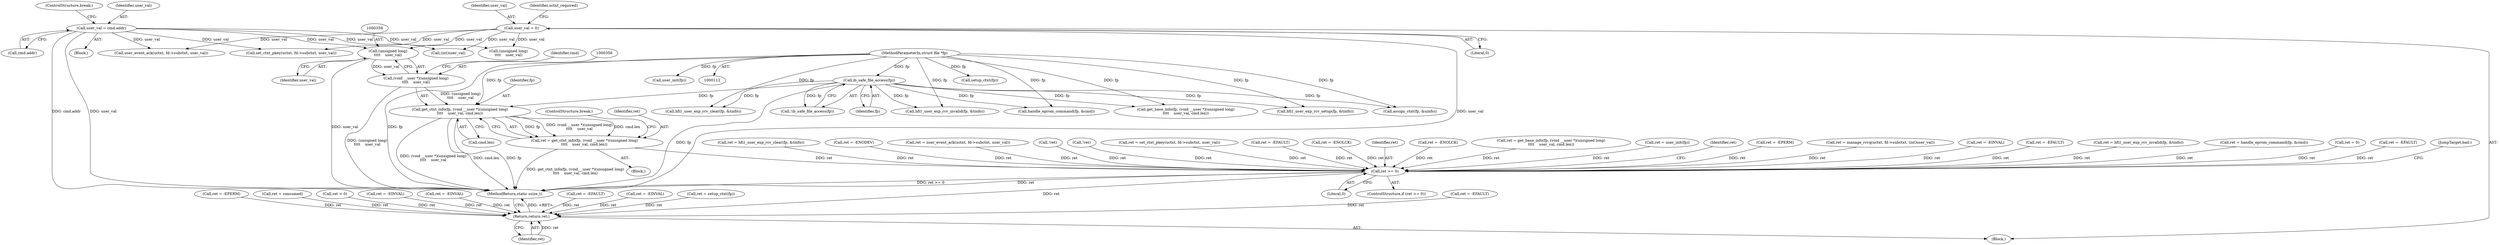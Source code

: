 digraph "0_linux_e6bd18f57aad1a2d1ef40e646d03ed0f2515c9e3_3@pointer" {
"1000353" [label="(Call,get_ctxt_info(fp, (void __user *)(unsigned long)\n\t\t\t\t    user_val, cmd.len))"];
"1000166" [label="(Call,ib_safe_file_access(fp))"];
"1000113" [label="(MethodParameterIn,struct file *fp)"];
"1000355" [label="(Call,(void __user *)(unsigned long)\n\t\t\t\t    user_val)"];
"1000357" [label="(Call,(unsigned long)\n\t\t\t\t    user_val)"];
"1000250" [label="(Call,user_val = cmd.addr)"];
"1000152" [label="(Call,user_val = 0)"];
"1000351" [label="(Call,ret = get_ctxt_info(fp, (void __user *)(unsigned long)\n\t\t\t\t    user_val, cmd.len))"];
"1000663" [label="(Call,ret >= 0)"];
"1000670" [label="(Return,return ret;)"];
"1000457" [label="(Call,hfi1_user_exp_rcv_clear(fp, &tinfo))"];
"1000154" [label="(Literal,0)"];
"1000371" [label="(Call,(unsigned long)\n\t\t\t\t    user_val)"];
"1000670" [label="(Return,return ret;)"];
"1000195" [label="(Call,ret = -EFAULT)"];
"1000671" [label="(Identifier,ret)"];
"1000609" [label="(Call,ret = -ENOLCK)"];
"1000316" [label="(Call,ret = -EPERM)"];
"1000351" [label="(Call,ret = get_ctxt_info(fp, (void __user *)(unsigned long)\n\t\t\t\t    user_val, cmd.len))"];
"1000429" [label="(Call,hfi1_user_exp_rcv_invalid(fp, &tinfo))"];
"1000340" [label="(Call,setup_ctxt(fp))"];
"1000208" [label="(Block,)"];
"1000664" [label="(Identifier,ret)"];
"1000117" [label="(Block,)"];
"1000577" [label="(Call,ret = -ENOLCK)"];
"1000365" [label="(Call,ret = get_base_info(fp, (void __user *)(unsigned long)\n\t\t\t\t    user_val, cmd.len))"];
"1000666" [label="(Call,ret = consumed)"];
"1000361" [label="(Identifier,cmd)"];
"1000325" [label="(Block,)"];
"1000657" [label="(Call,handle_eprom_command(fp, &cmd))"];
"1000345" [label="(Call,ret = user_init(fp))"];
"1000367" [label="(Call,get_base_info(fp, (void __user *)(unsigned long)\n\t\t\t\t    user_val, cmd.len))"];
"1000395" [label="(Call,hfi1_user_exp_rcv_setup(fp, &tinfo))"];
"1000667" [label="(Identifier,ret)"];
"1000113" [label="(MethodParameterIn,struct file *fp)"];
"1000520" [label="(Call,ret = -EPERM)"];
"1000483" [label="(Call,ret = manage_rcvq(uctxt, fd->subctxt, (int)user_val))"];
"1000360" [label="(Call,cmd.len)"];
"1000166" [label="(Call,ib_safe_file_access(fp))"];
"1000543" [label="(Call,ret = -EINVAL)"];
"1000152" [label="(Call,user_val = 0)"];
"1000477" [label="(Call,ret = -EFAULT)"];
"1000354" [label="(Identifier,fp)"];
"1000357" [label="(Call,(unsigned long)\n\t\t\t\t    user_val)"];
"1000353" [label="(Call,get_ctxt_info(fp, (void __user *)(unsigned long)\n\t\t\t\t    user_val, cmd.len))"];
"1000355" [label="(Call,(void __user *)(unsigned long)\n\t\t\t\t    user_val)"];
"1000252" [label="(Call,cmd.addr)"];
"1000663" [label="(Call,ret >= 0)"];
"1000427" [label="(Call,ret = hfi1_user_exp_rcv_invalid(fp, &tinfo))"];
"1000655" [label="(Call,ret = handle_eprom_command(fp, &cmd))"];
"1000334" [label="(Call,ret < 0)"];
"1000177" [label="(Call,ret = -EINVAL)"];
"1000272" [label="(Call,ret = -EINVAL)"];
"1000153" [label="(Identifier,user_val)"];
"1000144" [label="(Call,ret = 0)"];
"1000250" [label="(Call,user_val = cmd.addr)"];
"1000449" [label="(Call,ret = -EFAULT)"];
"1000290" [label="(Call,ret = -EFAULT)"];
"1000363" [label="(ControlStructure,break;)"];
"1000329" [label="(Call,assign_ctxt(fp, &uinfo))"];
"1000352" [label="(Identifier,ret)"];
"1000669" [label="(JumpTarget,bail:)"];
"1000165" [label="(Call,!ib_safe_file_access(fp))"];
"1000455" [label="(Call,ret = hfi1_user_exp_rcv_clear(fp, &tinfo))"];
"1000621" [label="(Call,ret = -ENODEV)"];
"1000359" [label="(Identifier,user_val)"];
"1000498" [label="(Call,ret = user_event_ack(uctxt, fd->subctxt, user_val))"];
"1000255" [label="(ControlStructure,break;)"];
"1000304" [label="(Call,ret = -EINVAL)"];
"1000500" [label="(Call,user_event_ack(uctxt, fd->subctxt, user_val))"];
"1000665" [label="(Literal,0)"];
"1000400" [label="(Call,!ret)"];
"1000347" [label="(Call,user_init(fp))"];
"1000645" [label="(Call,!ret)"];
"1000338" [label="(Call,ret = setup_ctxt(fp))"];
"1000490" [label="(Call,(int)user_val)"];
"1000662" [label="(ControlStructure,if (ret >= 0))"];
"1000511" [label="(Call,ret = set_ctxt_pkey(uctxt, fd->subctxt, user_val))"];
"1000167" [label="(Identifier,fp)"];
"1000672" [label="(MethodReturn,static ssize_t)"];
"1000157" [label="(Identifier,uctxt_required)"];
"1000251" [label="(Identifier,user_val)"];
"1000513" [label="(Call,set_ctxt_pkey(uctxt, fd->subctxt, user_val))"];
"1000421" [label="(Call,ret = -EFAULT)"];
"1000353" -> "1000351"  [label="AST: "];
"1000353" -> "1000360"  [label="CFG: "];
"1000354" -> "1000353"  [label="AST: "];
"1000355" -> "1000353"  [label="AST: "];
"1000360" -> "1000353"  [label="AST: "];
"1000351" -> "1000353"  [label="CFG: "];
"1000353" -> "1000672"  [label="DDG: cmd.len"];
"1000353" -> "1000672"  [label="DDG: fp"];
"1000353" -> "1000672"  [label="DDG: (void __user *)(unsigned long)\n\t\t\t\t    user_val"];
"1000353" -> "1000351"  [label="DDG: fp"];
"1000353" -> "1000351"  [label="DDG: (void __user *)(unsigned long)\n\t\t\t\t    user_val"];
"1000353" -> "1000351"  [label="DDG: cmd.len"];
"1000166" -> "1000353"  [label="DDG: fp"];
"1000113" -> "1000353"  [label="DDG: fp"];
"1000355" -> "1000353"  [label="DDG: (unsigned long)\n\t\t\t\t    user_val"];
"1000166" -> "1000165"  [label="AST: "];
"1000166" -> "1000167"  [label="CFG: "];
"1000167" -> "1000166"  [label="AST: "];
"1000165" -> "1000166"  [label="CFG: "];
"1000166" -> "1000672"  [label="DDG: fp"];
"1000166" -> "1000165"  [label="DDG: fp"];
"1000113" -> "1000166"  [label="DDG: fp"];
"1000166" -> "1000329"  [label="DDG: fp"];
"1000166" -> "1000367"  [label="DDG: fp"];
"1000166" -> "1000395"  [label="DDG: fp"];
"1000166" -> "1000429"  [label="DDG: fp"];
"1000166" -> "1000457"  [label="DDG: fp"];
"1000166" -> "1000657"  [label="DDG: fp"];
"1000113" -> "1000112"  [label="AST: "];
"1000113" -> "1000672"  [label="DDG: fp"];
"1000113" -> "1000329"  [label="DDG: fp"];
"1000113" -> "1000340"  [label="DDG: fp"];
"1000113" -> "1000347"  [label="DDG: fp"];
"1000113" -> "1000367"  [label="DDG: fp"];
"1000113" -> "1000395"  [label="DDG: fp"];
"1000113" -> "1000429"  [label="DDG: fp"];
"1000113" -> "1000457"  [label="DDG: fp"];
"1000113" -> "1000657"  [label="DDG: fp"];
"1000355" -> "1000357"  [label="CFG: "];
"1000356" -> "1000355"  [label="AST: "];
"1000357" -> "1000355"  [label="AST: "];
"1000361" -> "1000355"  [label="CFG: "];
"1000355" -> "1000672"  [label="DDG: (unsigned long)\n\t\t\t\t    user_val"];
"1000357" -> "1000355"  [label="DDG: user_val"];
"1000357" -> "1000359"  [label="CFG: "];
"1000358" -> "1000357"  [label="AST: "];
"1000359" -> "1000357"  [label="AST: "];
"1000357" -> "1000672"  [label="DDG: user_val"];
"1000250" -> "1000357"  [label="DDG: user_val"];
"1000152" -> "1000357"  [label="DDG: user_val"];
"1000250" -> "1000208"  [label="AST: "];
"1000250" -> "1000252"  [label="CFG: "];
"1000251" -> "1000250"  [label="AST: "];
"1000252" -> "1000250"  [label="AST: "];
"1000255" -> "1000250"  [label="CFG: "];
"1000250" -> "1000672"  [label="DDG: user_val"];
"1000250" -> "1000672"  [label="DDG: cmd.addr"];
"1000250" -> "1000371"  [label="DDG: user_val"];
"1000250" -> "1000490"  [label="DDG: user_val"];
"1000250" -> "1000500"  [label="DDG: user_val"];
"1000250" -> "1000513"  [label="DDG: user_val"];
"1000152" -> "1000117"  [label="AST: "];
"1000152" -> "1000154"  [label="CFG: "];
"1000153" -> "1000152"  [label="AST: "];
"1000154" -> "1000152"  [label="AST: "];
"1000157" -> "1000152"  [label="CFG: "];
"1000152" -> "1000672"  [label="DDG: user_val"];
"1000152" -> "1000371"  [label="DDG: user_val"];
"1000152" -> "1000490"  [label="DDG: user_val"];
"1000152" -> "1000500"  [label="DDG: user_val"];
"1000152" -> "1000513"  [label="DDG: user_val"];
"1000351" -> "1000325"  [label="AST: "];
"1000352" -> "1000351"  [label="AST: "];
"1000363" -> "1000351"  [label="CFG: "];
"1000351" -> "1000672"  [label="DDG: get_ctxt_info(fp, (void __user *)(unsigned long)\n\t\t\t\t    user_val, cmd.len)"];
"1000351" -> "1000663"  [label="DDG: ret"];
"1000663" -> "1000662"  [label="AST: "];
"1000663" -> "1000665"  [label="CFG: "];
"1000664" -> "1000663"  [label="AST: "];
"1000665" -> "1000663"  [label="AST: "];
"1000667" -> "1000663"  [label="CFG: "];
"1000669" -> "1000663"  [label="CFG: "];
"1000663" -> "1000672"  [label="DDG: ret >= 0"];
"1000663" -> "1000672"  [label="DDG: ret"];
"1000427" -> "1000663"  [label="DDG: ret"];
"1000621" -> "1000663"  [label="DDG: ret"];
"1000655" -> "1000663"  [label="DDG: ret"];
"1000645" -> "1000663"  [label="DDG: ret"];
"1000400" -> "1000663"  [label="DDG: ret"];
"1000609" -> "1000663"  [label="DDG: ret"];
"1000449" -> "1000663"  [label="DDG: ret"];
"1000421" -> "1000663"  [label="DDG: ret"];
"1000498" -> "1000663"  [label="DDG: ret"];
"1000577" -> "1000663"  [label="DDG: ret"];
"1000345" -> "1000663"  [label="DDG: ret"];
"1000477" -> "1000663"  [label="DDG: ret"];
"1000455" -> "1000663"  [label="DDG: ret"];
"1000483" -> "1000663"  [label="DDG: ret"];
"1000365" -> "1000663"  [label="DDG: ret"];
"1000520" -> "1000663"  [label="DDG: ret"];
"1000144" -> "1000663"  [label="DDG: ret"];
"1000511" -> "1000663"  [label="DDG: ret"];
"1000543" -> "1000663"  [label="DDG: ret"];
"1000663" -> "1000670"  [label="DDG: ret"];
"1000670" -> "1000117"  [label="AST: "];
"1000670" -> "1000671"  [label="CFG: "];
"1000671" -> "1000670"  [label="AST: "];
"1000672" -> "1000670"  [label="CFG: "];
"1000670" -> "1000672"  [label="DDG: <RET>"];
"1000671" -> "1000670"  [label="DDG: ret"];
"1000177" -> "1000670"  [label="DDG: ret"];
"1000304" -> "1000670"  [label="DDG: ret"];
"1000272" -> "1000670"  [label="DDG: ret"];
"1000195" -> "1000670"  [label="DDG: ret"];
"1000334" -> "1000670"  [label="DDG: ret"];
"1000338" -> "1000670"  [label="DDG: ret"];
"1000290" -> "1000670"  [label="DDG: ret"];
"1000316" -> "1000670"  [label="DDG: ret"];
"1000666" -> "1000670"  [label="DDG: ret"];
}
